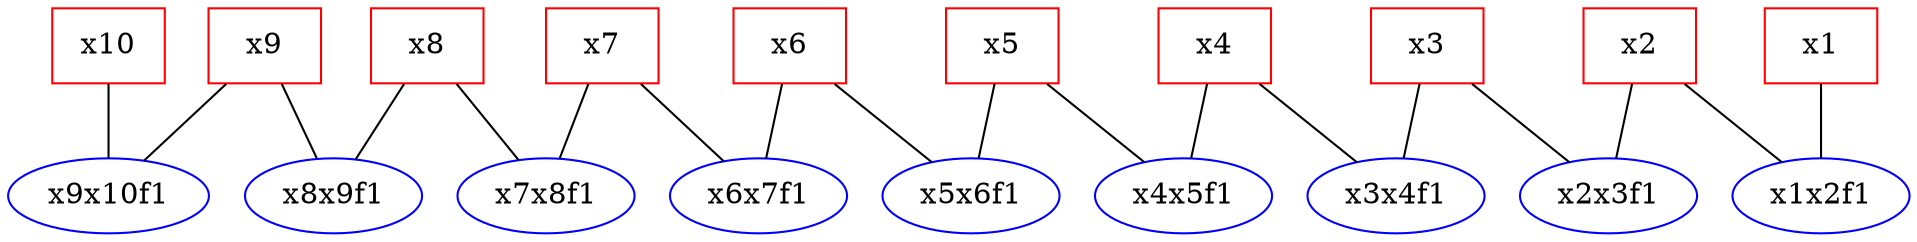 graph graphname {
18 ["label"="x8x9f1","shape"="ellipse","fillcolor"="blue","color"="blue"]
2 ["label"="x2","shape"="box","fillcolor"="red","color"="red"]
2 -- 11
2 -- 12
16 ["label"="x6x7f1","shape"="ellipse","fillcolor"="blue","color"="blue"]
11 ["label"="x1x2f1","shape"="ellipse","fillcolor"="blue","color"="blue"]
7 ["label"="x7","shape"="box","fillcolor"="red","color"="red"]
7 -- 16
7 -- 17
9 ["label"="x9","shape"="box","fillcolor"="red","color"="red"]
9 -- 18
9 -- 19
10 ["label"="x10","shape"="box","fillcolor"="red","color"="red"]
10 -- 19
19 ["label"="x9x10f1","shape"="ellipse","fillcolor"="blue","color"="blue"]
17 ["label"="x7x8f1","shape"="ellipse","fillcolor"="blue","color"="blue"]
8 ["label"="x8","shape"="box","fillcolor"="red","color"="red"]
8 -- 17
8 -- 18
6 ["label"="x6","shape"="box","fillcolor"="red","color"="red"]
6 -- 15
6 -- 16
4 ["label"="x4","shape"="box","fillcolor"="red","color"="red"]
4 -- 13
4 -- 14
3 ["label"="x3","shape"="box","fillcolor"="red","color"="red"]
3 -- 12
3 -- 13
5 ["label"="x5","shape"="box","fillcolor"="red","color"="red"]
5 -- 14
5 -- 15
13 ["label"="x3x4f1","shape"="ellipse","fillcolor"="blue","color"="blue"]
14 ["label"="x4x5f1","shape"="ellipse","fillcolor"="blue","color"="blue"]
15 ["label"="x5x6f1","shape"="ellipse","fillcolor"="blue","color"="blue"]
12 ["label"="x2x3f1","shape"="ellipse","fillcolor"="blue","color"="blue"]
1 ["label"="x1","shape"="box","fillcolor"="red","color"="red"]
1 -- 11
}
